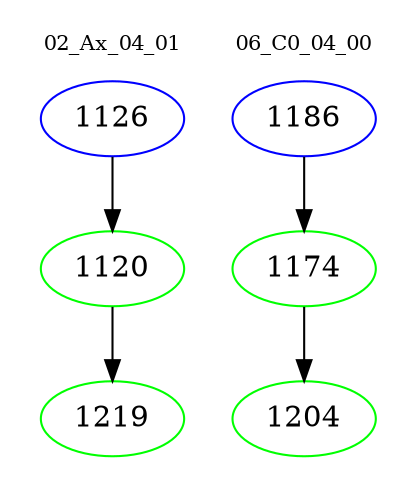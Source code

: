 digraph{
subgraph cluster_0 {
color = white
label = "02_Ax_04_01";
fontsize=10;
T0_1126 [label="1126", color="blue"]
T0_1126 -> T0_1120 [color="black"]
T0_1120 [label="1120", color="green"]
T0_1120 -> T0_1219 [color="black"]
T0_1219 [label="1219", color="green"]
}
subgraph cluster_1 {
color = white
label = "06_C0_04_00";
fontsize=10;
T1_1186 [label="1186", color="blue"]
T1_1186 -> T1_1174 [color="black"]
T1_1174 [label="1174", color="green"]
T1_1174 -> T1_1204 [color="black"]
T1_1204 [label="1204", color="green"]
}
}
